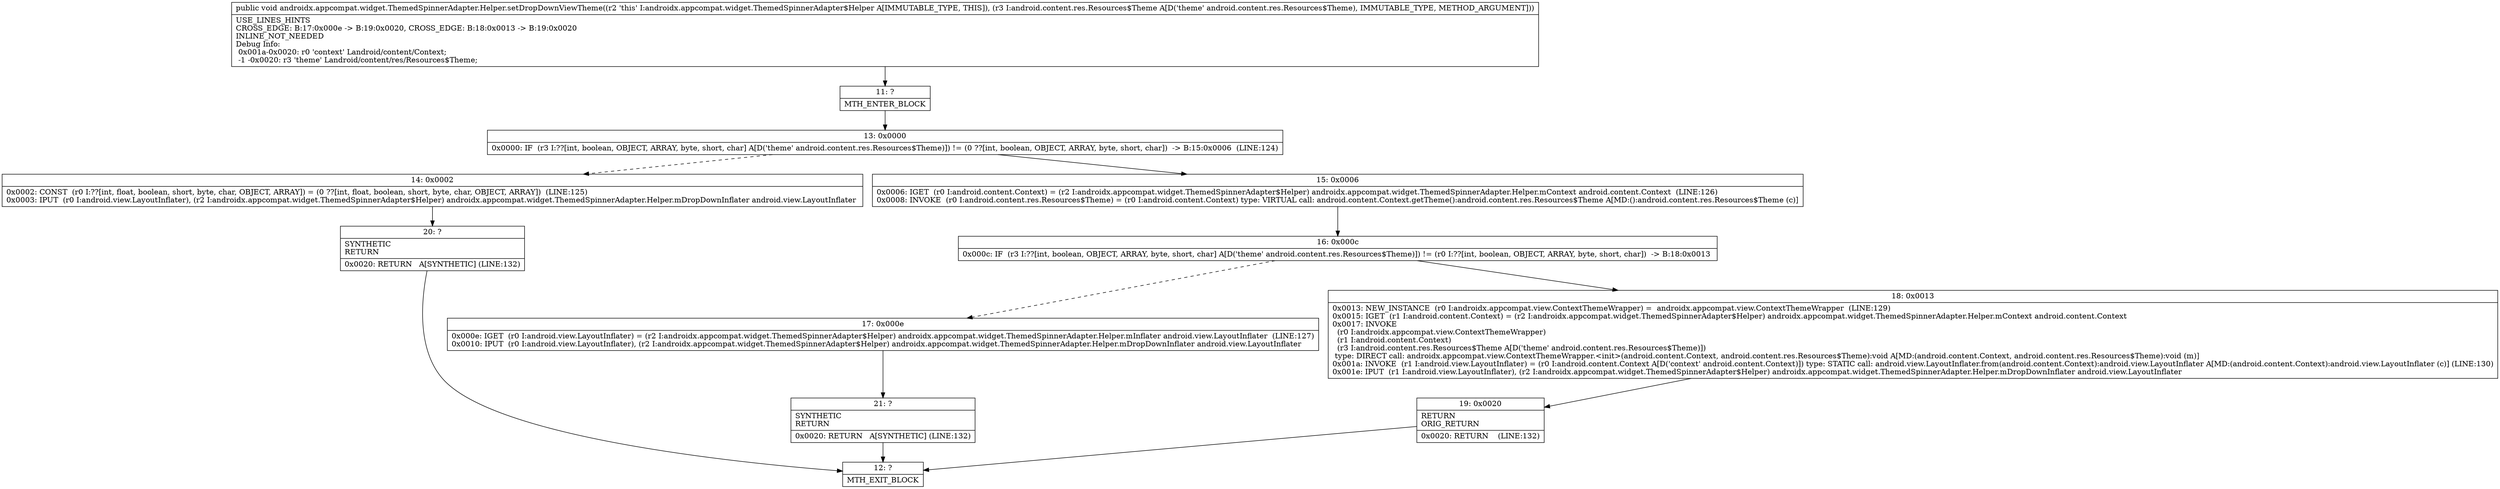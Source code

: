 digraph "CFG forandroidx.appcompat.widget.ThemedSpinnerAdapter.Helper.setDropDownViewTheme(Landroid\/content\/res\/Resources$Theme;)V" {
Node_11 [shape=record,label="{11\:\ ?|MTH_ENTER_BLOCK\l}"];
Node_13 [shape=record,label="{13\:\ 0x0000|0x0000: IF  (r3 I:??[int, boolean, OBJECT, ARRAY, byte, short, char] A[D('theme' android.content.res.Resources$Theme)]) != (0 ??[int, boolean, OBJECT, ARRAY, byte, short, char])  \-\> B:15:0x0006  (LINE:124)\l}"];
Node_14 [shape=record,label="{14\:\ 0x0002|0x0002: CONST  (r0 I:??[int, float, boolean, short, byte, char, OBJECT, ARRAY]) = (0 ??[int, float, boolean, short, byte, char, OBJECT, ARRAY])  (LINE:125)\l0x0003: IPUT  (r0 I:android.view.LayoutInflater), (r2 I:androidx.appcompat.widget.ThemedSpinnerAdapter$Helper) androidx.appcompat.widget.ThemedSpinnerAdapter.Helper.mDropDownInflater android.view.LayoutInflater \l}"];
Node_20 [shape=record,label="{20\:\ ?|SYNTHETIC\lRETURN\l|0x0020: RETURN   A[SYNTHETIC] (LINE:132)\l}"];
Node_12 [shape=record,label="{12\:\ ?|MTH_EXIT_BLOCK\l}"];
Node_15 [shape=record,label="{15\:\ 0x0006|0x0006: IGET  (r0 I:android.content.Context) = (r2 I:androidx.appcompat.widget.ThemedSpinnerAdapter$Helper) androidx.appcompat.widget.ThemedSpinnerAdapter.Helper.mContext android.content.Context  (LINE:126)\l0x0008: INVOKE  (r0 I:android.content.res.Resources$Theme) = (r0 I:android.content.Context) type: VIRTUAL call: android.content.Context.getTheme():android.content.res.Resources$Theme A[MD:():android.content.res.Resources$Theme (c)]\l}"];
Node_16 [shape=record,label="{16\:\ 0x000c|0x000c: IF  (r3 I:??[int, boolean, OBJECT, ARRAY, byte, short, char] A[D('theme' android.content.res.Resources$Theme)]) != (r0 I:??[int, boolean, OBJECT, ARRAY, byte, short, char])  \-\> B:18:0x0013 \l}"];
Node_17 [shape=record,label="{17\:\ 0x000e|0x000e: IGET  (r0 I:android.view.LayoutInflater) = (r2 I:androidx.appcompat.widget.ThemedSpinnerAdapter$Helper) androidx.appcompat.widget.ThemedSpinnerAdapter.Helper.mInflater android.view.LayoutInflater  (LINE:127)\l0x0010: IPUT  (r0 I:android.view.LayoutInflater), (r2 I:androidx.appcompat.widget.ThemedSpinnerAdapter$Helper) androidx.appcompat.widget.ThemedSpinnerAdapter.Helper.mDropDownInflater android.view.LayoutInflater \l}"];
Node_21 [shape=record,label="{21\:\ ?|SYNTHETIC\lRETURN\l|0x0020: RETURN   A[SYNTHETIC] (LINE:132)\l}"];
Node_18 [shape=record,label="{18\:\ 0x0013|0x0013: NEW_INSTANCE  (r0 I:androidx.appcompat.view.ContextThemeWrapper) =  androidx.appcompat.view.ContextThemeWrapper  (LINE:129)\l0x0015: IGET  (r1 I:android.content.Context) = (r2 I:androidx.appcompat.widget.ThemedSpinnerAdapter$Helper) androidx.appcompat.widget.ThemedSpinnerAdapter.Helper.mContext android.content.Context \l0x0017: INVOKE  \l  (r0 I:androidx.appcompat.view.ContextThemeWrapper)\l  (r1 I:android.content.Context)\l  (r3 I:android.content.res.Resources$Theme A[D('theme' android.content.res.Resources$Theme)])\l type: DIRECT call: androidx.appcompat.view.ContextThemeWrapper.\<init\>(android.content.Context, android.content.res.Resources$Theme):void A[MD:(android.content.Context, android.content.res.Resources$Theme):void (m)]\l0x001a: INVOKE  (r1 I:android.view.LayoutInflater) = (r0 I:android.content.Context A[D('context' android.content.Context)]) type: STATIC call: android.view.LayoutInflater.from(android.content.Context):android.view.LayoutInflater A[MD:(android.content.Context):android.view.LayoutInflater (c)] (LINE:130)\l0x001e: IPUT  (r1 I:android.view.LayoutInflater), (r2 I:androidx.appcompat.widget.ThemedSpinnerAdapter$Helper) androidx.appcompat.widget.ThemedSpinnerAdapter.Helper.mDropDownInflater android.view.LayoutInflater \l}"];
Node_19 [shape=record,label="{19\:\ 0x0020|RETURN\lORIG_RETURN\l|0x0020: RETURN    (LINE:132)\l}"];
MethodNode[shape=record,label="{public void androidx.appcompat.widget.ThemedSpinnerAdapter.Helper.setDropDownViewTheme((r2 'this' I:androidx.appcompat.widget.ThemedSpinnerAdapter$Helper A[IMMUTABLE_TYPE, THIS]), (r3 I:android.content.res.Resources$Theme A[D('theme' android.content.res.Resources$Theme), IMMUTABLE_TYPE, METHOD_ARGUMENT]))  | USE_LINES_HINTS\lCROSS_EDGE: B:17:0x000e \-\> B:19:0x0020, CROSS_EDGE: B:18:0x0013 \-\> B:19:0x0020\lINLINE_NOT_NEEDED\lDebug Info:\l  0x001a\-0x0020: r0 'context' Landroid\/content\/Context;\l  \-1 \-0x0020: r3 'theme' Landroid\/content\/res\/Resources$Theme;\l}"];
MethodNode -> Node_11;Node_11 -> Node_13;
Node_13 -> Node_14[style=dashed];
Node_13 -> Node_15;
Node_14 -> Node_20;
Node_20 -> Node_12;
Node_15 -> Node_16;
Node_16 -> Node_17[style=dashed];
Node_16 -> Node_18;
Node_17 -> Node_21;
Node_21 -> Node_12;
Node_18 -> Node_19;
Node_19 -> Node_12;
}

